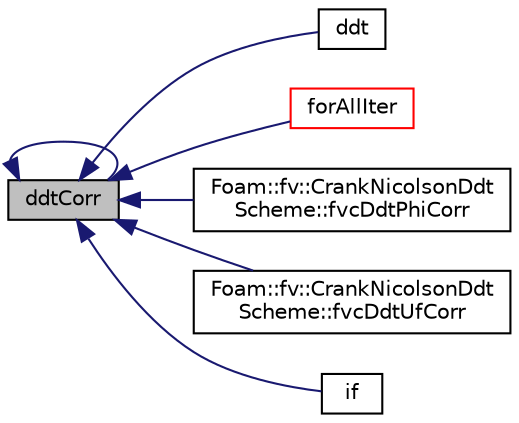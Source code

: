 digraph "ddtCorr"
{
  bgcolor="transparent";
  edge [fontname="Helvetica",fontsize="10",labelfontname="Helvetica",labelfontsize="10"];
  node [fontname="Helvetica",fontsize="10",shape=record];
  rankdir="LR";
  Node6356 [label="ddtCorr",height=0.2,width=0.4,color="black", fillcolor="grey75", style="filled", fontcolor="black"];
  Node6356 -> Node6357 [dir="back",color="midnightblue",fontsize="10",style="solid",fontname="Helvetica"];
  Node6357 [label="ddt",height=0.2,width=0.4,color="black",URL="$a21861.html#a13011ca3dd7fb8cd05b327db6da418b4"];
  Node6356 -> Node6356 [dir="back",color="midnightblue",fontsize="10",style="solid",fontname="Helvetica"];
  Node6356 -> Node6358 [dir="back",color="midnightblue",fontsize="10",style="solid",fontname="Helvetica"];
  Node6358 [label="forAllIter",height=0.2,width=0.4,color="red",URL="$a39329.html#aaaca96f2de03e39be860dca1ff20ef39"];
  Node6356 -> Node6360 [dir="back",color="midnightblue",fontsize="10",style="solid",fontname="Helvetica"];
  Node6360 [label="Foam::fv::CrankNicolsonDdt\lScheme::fvcDdtPhiCorr",height=0.2,width=0.4,color="black",URL="$a23293.html#a911ca3a00d4feb25cc8f71c583ad394a"];
  Node6356 -> Node6361 [dir="back",color="midnightblue",fontsize="10",style="solid",fontname="Helvetica"];
  Node6361 [label="Foam::fv::CrankNicolsonDdt\lScheme::fvcDdtUfCorr",height=0.2,width=0.4,color="black",URL="$a23293.html#ac5f8759de325b50d29474e4900891b2d"];
  Node6356 -> Node6362 [dir="back",color="midnightblue",fontsize="10",style="solid",fontname="Helvetica"];
  Node6362 [label="if",height=0.2,width=0.4,color="black",URL="$a39200.html#a8b7f998449b569bf0b55d8c54cbac3cc"];
}
